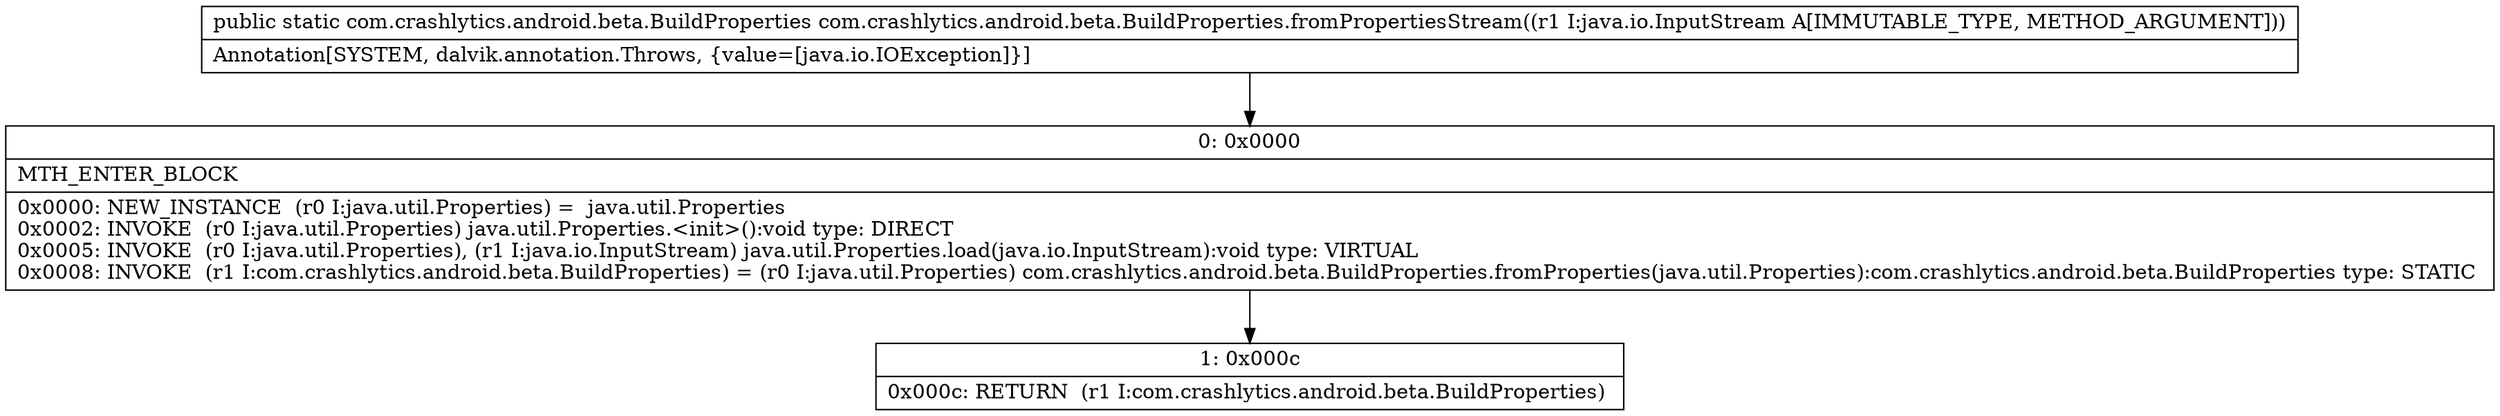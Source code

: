 digraph "CFG forcom.crashlytics.android.beta.BuildProperties.fromPropertiesStream(Ljava\/io\/InputStream;)Lcom\/crashlytics\/android\/beta\/BuildProperties;" {
Node_0 [shape=record,label="{0\:\ 0x0000|MTH_ENTER_BLOCK\l|0x0000: NEW_INSTANCE  (r0 I:java.util.Properties) =  java.util.Properties \l0x0002: INVOKE  (r0 I:java.util.Properties) java.util.Properties.\<init\>():void type: DIRECT \l0x0005: INVOKE  (r0 I:java.util.Properties), (r1 I:java.io.InputStream) java.util.Properties.load(java.io.InputStream):void type: VIRTUAL \l0x0008: INVOKE  (r1 I:com.crashlytics.android.beta.BuildProperties) = (r0 I:java.util.Properties) com.crashlytics.android.beta.BuildProperties.fromProperties(java.util.Properties):com.crashlytics.android.beta.BuildProperties type: STATIC \l}"];
Node_1 [shape=record,label="{1\:\ 0x000c|0x000c: RETURN  (r1 I:com.crashlytics.android.beta.BuildProperties) \l}"];
MethodNode[shape=record,label="{public static com.crashlytics.android.beta.BuildProperties com.crashlytics.android.beta.BuildProperties.fromPropertiesStream((r1 I:java.io.InputStream A[IMMUTABLE_TYPE, METHOD_ARGUMENT]))  | Annotation[SYSTEM, dalvik.annotation.Throws, \{value=[java.io.IOException]\}]\l}"];
MethodNode -> Node_0;
Node_0 -> Node_1;
}

